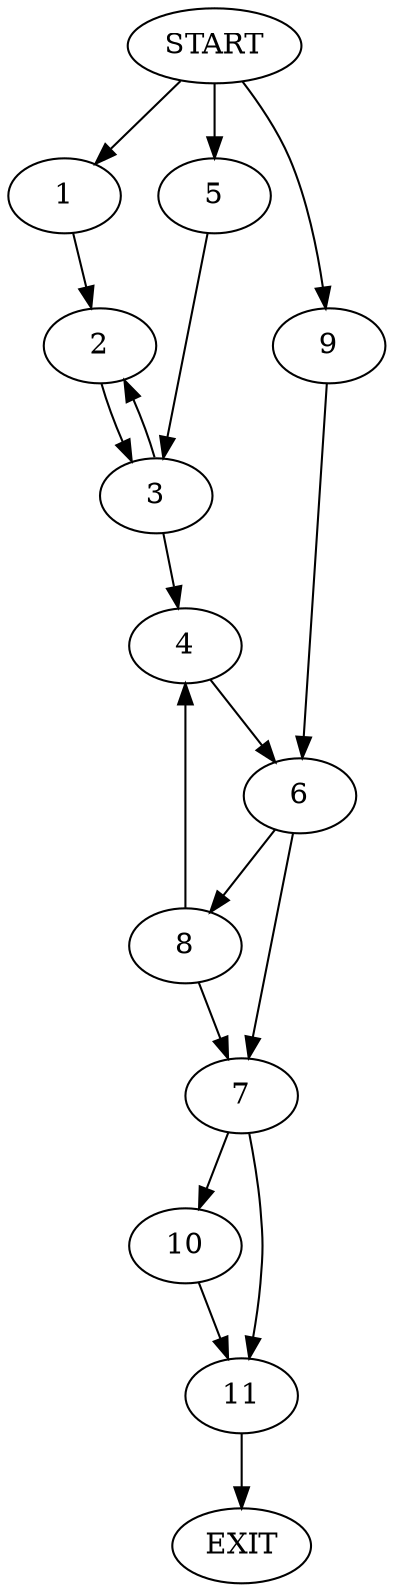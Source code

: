 digraph {
0 [label="START"]
12 [label="EXIT"]
0 -> 1
1 -> 2
2 -> 3
3 -> 4
3 -> 2
0 -> 5
5 -> 3
4 -> 6
6 -> 7
6 -> 8
0 -> 9
9 -> 6
7 -> 10
7 -> 11
8 -> 4
8 -> 7
10 -> 11
11 -> 12
}
